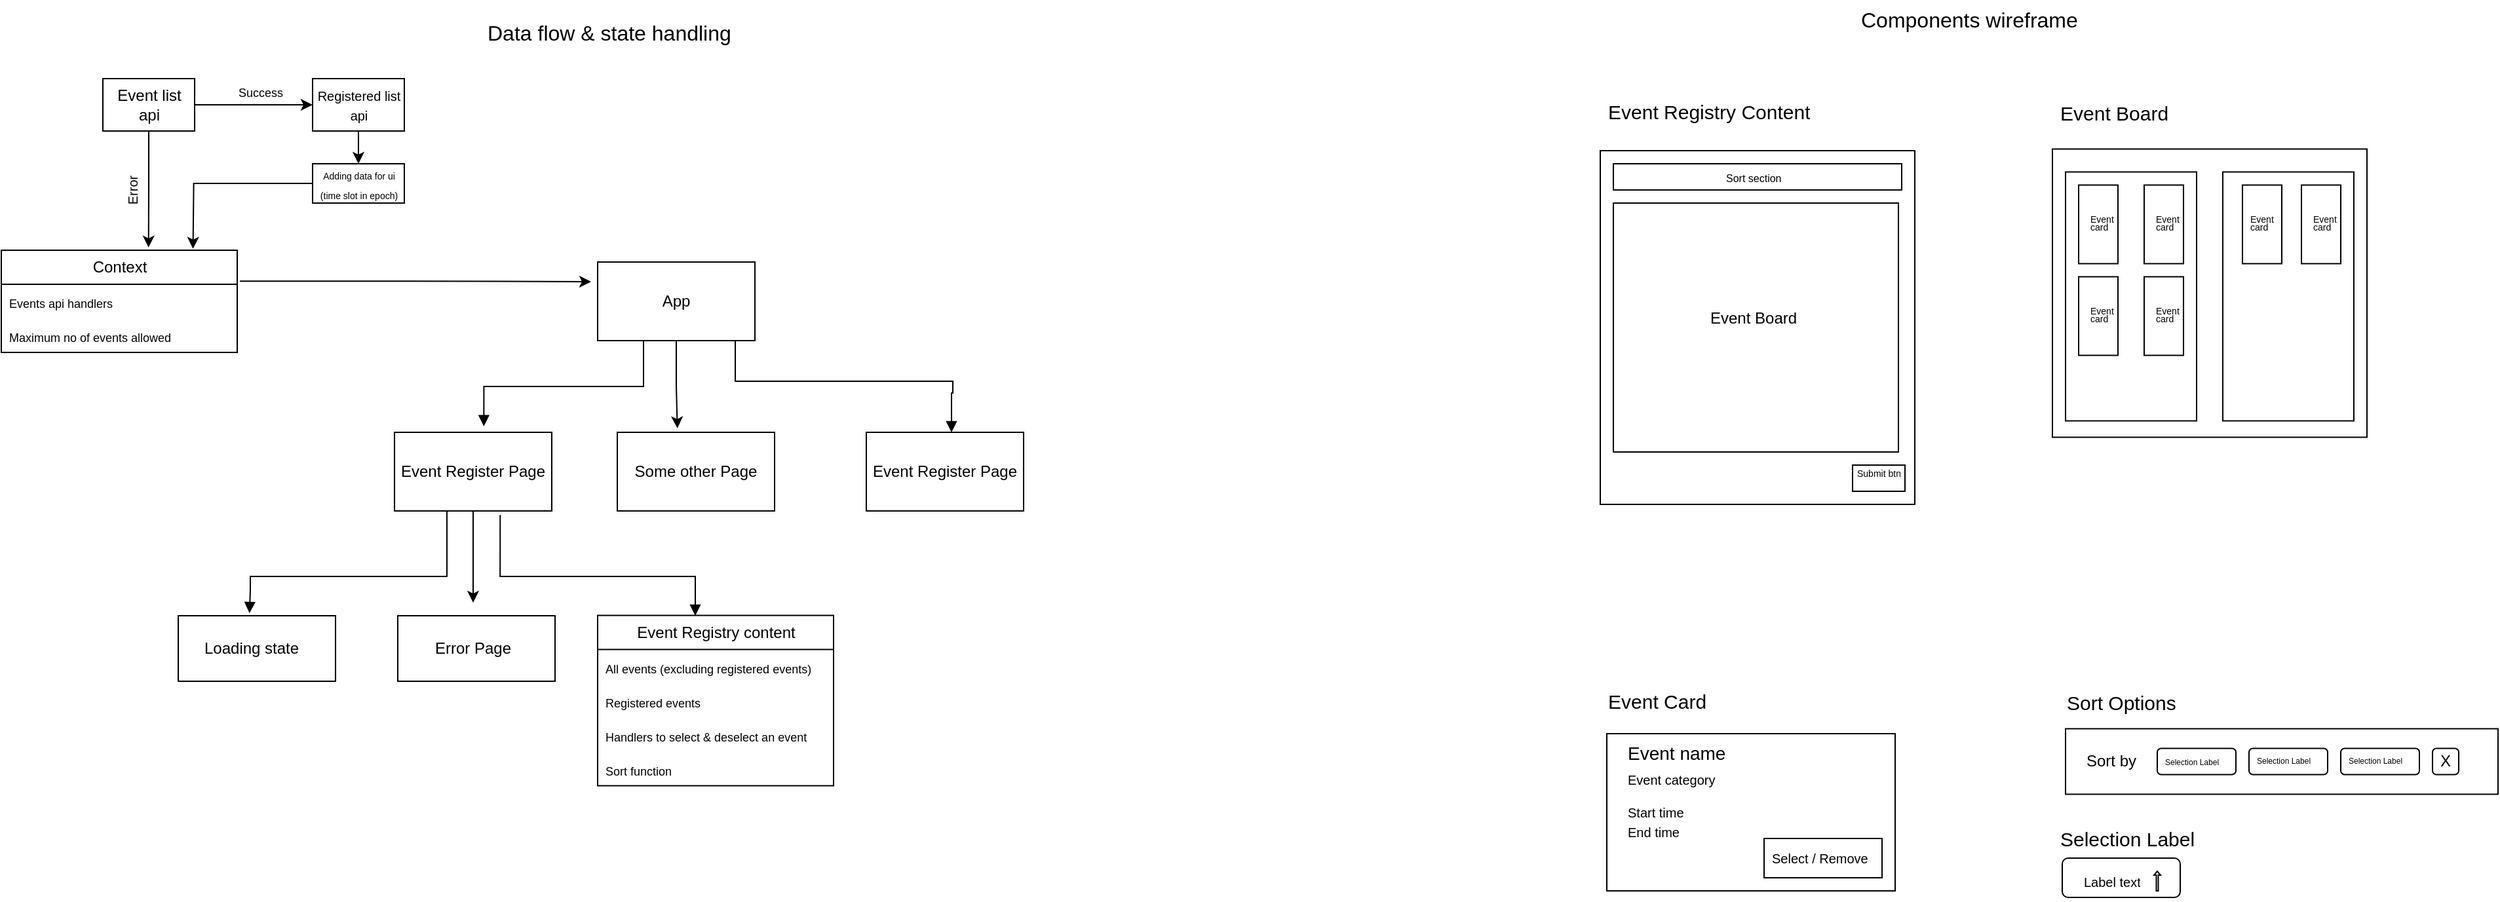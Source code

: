 <mxfile version="22.1.8" type="device">
  <diagram name="Page-1" id="b520641d-4fe3-3701-9064-5fc419738815">
    <mxGraphModel dx="3265" dy="1905" grid="1" gridSize="10" guides="1" tooltips="1" connect="1" arrows="1" fold="1" page="1" pageScale="1" pageWidth="1100" pageHeight="850" background="none" math="0" shadow="0">
      <root>
        <mxCell id="0" />
        <mxCell id="1" parent="0" />
        <mxCell id="Svbovm_mGbTtl8Jwr6Qd-7" value="" style="rounded=0;whiteSpace=wrap;html=1;" vertex="1" parent="1">
          <mxGeometry x="1330" y="185" width="240" height="270" as="geometry" />
        </mxCell>
        <mxCell id="Svbovm_mGbTtl8Jwr6Qd-3" value="" style="rounded=0;whiteSpace=wrap;html=1;" vertex="1" parent="1">
          <mxGeometry x="1340" y="225" width="217.5" height="190" as="geometry" />
        </mxCell>
        <mxCell id="Svbovm_mGbTtl8Jwr6Qd-5" value="" style="rounded=0;whiteSpace=wrap;html=1;" vertex="1" parent="1">
          <mxGeometry x="1340" y="195" width="220" height="20" as="geometry" />
        </mxCell>
        <mxCell id="Svbovm_mGbTtl8Jwr6Qd-21" value="&lt;font style=&quot;font-size: 8px;&quot;&gt;Sort section&lt;/font&gt;" style="text;strokeColor=none;fillColor=none;align=left;verticalAlign=middle;spacingLeft=4;spacingRight=4;overflow=hidden;points=[[0,0.5],[1,0.5]];portConstraint=eastwest;rotatable=0;whiteSpace=wrap;html=1;" vertex="1" parent="1">
          <mxGeometry x="1420" y="190" width="80" height="30" as="geometry" />
        </mxCell>
        <mxCell id="Svbovm_mGbTtl8Jwr6Qd-22" value="" style="rounded=0;whiteSpace=wrap;html=1;" vertex="1" parent="1">
          <mxGeometry x="1522.5" y="425" width="40" height="20" as="geometry" />
        </mxCell>
        <mxCell id="Svbovm_mGbTtl8Jwr6Qd-23" value="&lt;font style=&quot;font-size: 7px;&quot;&gt;Submit btn&lt;/font&gt;" style="text;strokeColor=none;fillColor=none;align=left;verticalAlign=middle;spacingLeft=4;spacingRight=4;overflow=hidden;points=[[0,0.5],[1,0.5]];portConstraint=eastwest;rotatable=0;whiteSpace=wrap;html=1;" vertex="1" parent="1">
          <mxGeometry x="1520" y="415" width="50" height="30" as="geometry" />
        </mxCell>
        <mxCell id="Svbovm_mGbTtl8Jwr6Qd-24" value="" style="rounded=0;whiteSpace=wrap;html=1;" vertex="1" parent="1">
          <mxGeometry x="1335" y="630" width="220" height="120" as="geometry" />
        </mxCell>
        <mxCell id="Svbovm_mGbTtl8Jwr6Qd-25" value="&lt;font style=&quot;font-size: 14px;&quot;&gt;Event name&lt;/font&gt;" style="text;strokeColor=none;fillColor=none;align=left;verticalAlign=middle;spacingLeft=4;spacingRight=4;overflow=hidden;points=[[0,0.5],[1,0.5]];portConstraint=eastwest;rotatable=0;whiteSpace=wrap;html=1;" vertex="1" parent="1">
          <mxGeometry x="1345" y="630" width="110" height="30" as="geometry" />
        </mxCell>
        <mxCell id="Svbovm_mGbTtl8Jwr6Qd-26" value="&lt;font style=&quot;font-size: 10px;&quot;&gt;Start time&lt;/font&gt;" style="text;strokeColor=none;fillColor=none;align=left;verticalAlign=middle;spacingLeft=4;spacingRight=4;overflow=hidden;points=[[0,0.5],[1,0.5]];portConstraint=eastwest;rotatable=0;whiteSpace=wrap;html=1;" vertex="1" parent="1">
          <mxGeometry x="1345" y="675" width="80" height="30" as="geometry" />
        </mxCell>
        <mxCell id="Svbovm_mGbTtl8Jwr6Qd-27" value="&lt;font style=&quot;font-size: 10px;&quot;&gt;End time&lt;/font&gt;" style="text;strokeColor=none;fillColor=none;align=left;verticalAlign=middle;spacingLeft=4;spacingRight=4;overflow=hidden;points=[[0,0.5],[1,0.5]];portConstraint=eastwest;rotatable=0;whiteSpace=wrap;html=1;" vertex="1" parent="1">
          <mxGeometry x="1345" y="690" width="80" height="30" as="geometry" />
        </mxCell>
        <mxCell id="Svbovm_mGbTtl8Jwr6Qd-28" value="&lt;font style=&quot;font-size: 10px;&quot;&gt;Event category&lt;/font&gt;" style="text;strokeColor=none;fillColor=none;align=left;verticalAlign=middle;spacingLeft=4;spacingRight=4;overflow=hidden;points=[[0,0.5],[1,0.5]];portConstraint=eastwest;rotatable=0;whiteSpace=wrap;html=1;" vertex="1" parent="1">
          <mxGeometry x="1345" y="650" width="100" height="30" as="geometry" />
        </mxCell>
        <mxCell id="Svbovm_mGbTtl8Jwr6Qd-29" value="" style="rounded=0;whiteSpace=wrap;html=1;" vertex="1" parent="1">
          <mxGeometry x="1455" y="710" width="90" height="30" as="geometry" />
        </mxCell>
        <mxCell id="Svbovm_mGbTtl8Jwr6Qd-30" value="&lt;font style=&quot;font-size: 10px;&quot;&gt;Select / Remove&lt;/font&gt;" style="text;strokeColor=none;fillColor=none;align=left;verticalAlign=middle;spacingLeft=4;spacingRight=4;overflow=hidden;points=[[0,0.5],[1,0.5]];portConstraint=eastwest;rotatable=0;whiteSpace=wrap;html=1;" vertex="1" parent="1">
          <mxGeometry x="1455" y="710" width="100" height="30" as="geometry" />
        </mxCell>
        <mxCell id="Svbovm_mGbTtl8Jwr6Qd-31" value="" style="rounded=0;whiteSpace=wrap;html=1;" vertex="1" parent="1">
          <mxGeometry x="1685" y="626.25" width="330" height="50" as="geometry" />
        </mxCell>
        <mxCell id="Svbovm_mGbTtl8Jwr6Qd-32" value="Sort by" style="text;strokeColor=none;fillColor=none;align=left;verticalAlign=middle;spacingLeft=4;spacingRight=4;overflow=hidden;points=[[0,0.5],[1,0.5]];portConstraint=eastwest;rotatable=0;whiteSpace=wrap;html=1;" vertex="1" parent="1">
          <mxGeometry x="1695" y="636.25" width="50" height="30" as="geometry" />
        </mxCell>
        <mxCell id="Svbovm_mGbTtl8Jwr6Qd-33" value="" style="rounded=1;whiteSpace=wrap;html=1;" vertex="1" parent="1">
          <mxGeometry x="1755" y="641.25" width="60" height="20" as="geometry" />
        </mxCell>
        <mxCell id="Svbovm_mGbTtl8Jwr6Qd-34" value="" style="rounded=1;whiteSpace=wrap;html=1;" vertex="1" parent="1">
          <mxGeometry x="1825" y="641.25" width="60" height="20" as="geometry" />
        </mxCell>
        <mxCell id="Svbovm_mGbTtl8Jwr6Qd-35" value="" style="rounded=1;whiteSpace=wrap;html=1;" vertex="1" parent="1">
          <mxGeometry x="1895" y="641.25" width="60" height="20" as="geometry" />
        </mxCell>
        <mxCell id="Svbovm_mGbTtl8Jwr6Qd-37" value="" style="rounded=1;whiteSpace=wrap;html=1;" vertex="1" parent="1">
          <mxGeometry x="1965" y="641.25" width="20" height="20" as="geometry" />
        </mxCell>
        <mxCell id="Svbovm_mGbTtl8Jwr6Qd-38" value="X" style="text;strokeColor=none;fillColor=none;align=left;verticalAlign=middle;spacingLeft=4;spacingRight=4;overflow=hidden;points=[[0,0.5],[1,0.5]];portConstraint=eastwest;rotatable=0;whiteSpace=wrap;html=1;" vertex="1" parent="1">
          <mxGeometry x="1965" y="636.25" width="20" height="30" as="geometry" />
        </mxCell>
        <mxCell id="Svbovm_mGbTtl8Jwr6Qd-40" value="&lt;font style=&quot;font-size: 6px;&quot;&gt;Selection Label&lt;/font&gt;" style="text;strokeColor=none;fillColor=none;align=left;verticalAlign=top;spacingLeft=4;spacingRight=4;overflow=hidden;rotatable=0;points=[[0,0.5],[1,0.5]];portConstraint=eastwest;whiteSpace=wrap;html=1;" vertex="1" parent="1">
          <mxGeometry x="1755" y="636.25" width="60" height="26" as="geometry" />
        </mxCell>
        <mxCell id="Svbovm_mGbTtl8Jwr6Qd-41" value="&lt;font style=&quot;font-size: 6px;&quot;&gt;Selection Label&lt;/font&gt;" style="text;strokeColor=none;fillColor=none;align=left;verticalAlign=top;spacingLeft=4;spacingRight=4;overflow=hidden;rotatable=0;points=[[0,0.5],[1,0.5]];portConstraint=eastwest;whiteSpace=wrap;html=1;" vertex="1" parent="1">
          <mxGeometry x="1825" y="635.25" width="60" height="26" as="geometry" />
        </mxCell>
        <mxCell id="Svbovm_mGbTtl8Jwr6Qd-42" value="&lt;font style=&quot;font-size: 6px;&quot;&gt;Selection Label&lt;/font&gt;" style="text;strokeColor=none;fillColor=none;align=left;verticalAlign=top;spacingLeft=4;spacingRight=4;overflow=hidden;rotatable=0;points=[[0,0.5],[1,0.5]];portConstraint=eastwest;whiteSpace=wrap;html=1;" vertex="1" parent="1">
          <mxGeometry x="1895" y="635.25" width="60" height="26" as="geometry" />
        </mxCell>
        <mxCell id="Svbovm_mGbTtl8Jwr6Qd-44" value="" style="rounded=1;whiteSpace=wrap;html=1;" vertex="1" parent="1">
          <mxGeometry x="1682.5" y="725" width="90" height="30" as="geometry" />
        </mxCell>
        <mxCell id="Svbovm_mGbTtl8Jwr6Qd-45" value="&lt;font style=&quot;font-size: 10px;&quot;&gt;Label text&lt;/font&gt;" style="text;strokeColor=none;fillColor=none;align=left;verticalAlign=middle;spacingLeft=4;spacingRight=4;overflow=hidden;points=[[0,0.5],[1,0.5]];portConstraint=eastwest;rotatable=0;whiteSpace=wrap;html=1;" vertex="1" parent="1">
          <mxGeometry x="1692.5" y="727.5" width="80" height="30" as="geometry" />
        </mxCell>
        <mxCell id="Svbovm_mGbTtl8Jwr6Qd-46" value="" style="shape=singleArrow;direction=north;whiteSpace=wrap;html=1;" vertex="1" parent="1">
          <mxGeometry x="1752.5" y="735" width="5" height="15" as="geometry" />
        </mxCell>
        <mxCell id="Svbovm_mGbTtl8Jwr6Qd-48" value="&lt;font style=&quot;font-size: 15px;&quot;&gt;Event Card&lt;/font&gt;" style="text;strokeColor=none;fillColor=none;align=left;verticalAlign=middle;spacingLeft=4;spacingRight=4;overflow=hidden;points=[[0,0.5],[1,0.5]];portConstraint=eastwest;rotatable=0;whiteSpace=wrap;html=1;" vertex="1" parent="1">
          <mxGeometry x="1330" y="590" width="140" height="30" as="geometry" />
        </mxCell>
        <mxCell id="Svbovm_mGbTtl8Jwr6Qd-50" value="&lt;font style=&quot;font-size: 15px;&quot;&gt;Selection Label&lt;/font&gt;" style="text;strokeColor=none;fillColor=none;align=left;verticalAlign=middle;spacingLeft=4;spacingRight=4;overflow=hidden;points=[[0,0.5],[1,0.5]];portConstraint=eastwest;rotatable=0;whiteSpace=wrap;html=1;" vertex="1" parent="1">
          <mxGeometry x="1675" y="695" width="140" height="30" as="geometry" />
        </mxCell>
        <mxCell id="Svbovm_mGbTtl8Jwr6Qd-51" value="&lt;font style=&quot;font-size: 15px;&quot;&gt;Sort Options&lt;/font&gt;" style="text;strokeColor=none;fillColor=none;align=left;verticalAlign=middle;spacingLeft=4;spacingRight=4;overflow=hidden;points=[[0,0.5],[1,0.5]];portConstraint=eastwest;rotatable=0;whiteSpace=wrap;html=1;" vertex="1" parent="1">
          <mxGeometry x="1680" y="591.25" width="110" height="30" as="geometry" />
        </mxCell>
        <mxCell id="Svbovm_mGbTtl8Jwr6Qd-52" value="" style="rounded=0;whiteSpace=wrap;html=1;" vertex="1" parent="1">
          <mxGeometry x="412.5" y="540" width="120" height="50" as="geometry" />
        </mxCell>
        <mxCell id="Svbovm_mGbTtl8Jwr6Qd-53" value="&lt;font style=&quot;font-size: 12px;&quot;&gt;Error Page&lt;/font&gt;" style="text;strokeColor=none;fillColor=none;align=left;verticalAlign=middle;spacingLeft=4;spacingRight=4;overflow=hidden;points=[[0,0.5],[1,0.5]];portConstraint=eastwest;rotatable=0;whiteSpace=wrap;html=1;" vertex="1" parent="1">
          <mxGeometry x="435" y="550" width="130" height="30" as="geometry" />
        </mxCell>
        <mxCell id="Svbovm_mGbTtl8Jwr6Qd-58" value="&lt;font style=&quot;font-size: 15px;&quot;&gt;Event Registry Content&lt;/font&gt;" style="text;strokeColor=none;fillColor=none;align=left;verticalAlign=middle;spacingLeft=4;spacingRight=4;overflow=hidden;points=[[0,0.5],[1,0.5]];portConstraint=eastwest;rotatable=0;whiteSpace=wrap;html=1;" vertex="1" parent="1">
          <mxGeometry x="1330" y="140" width="190" height="30" as="geometry" />
        </mxCell>
        <mxCell id="Svbovm_mGbTtl8Jwr6Qd-66" style="edgeStyle=orthogonalEdgeStyle;rounded=0;orthogonalLoop=1;jettySize=auto;html=1;" edge="1" parent="1" source="Svbovm_mGbTtl8Jwr6Qd-59" target="Svbovm_mGbTtl8Jwr6Qd-65">
          <mxGeometry relative="1" as="geometry" />
        </mxCell>
        <mxCell id="Svbovm_mGbTtl8Jwr6Qd-59" value="Event list api" style="rounded=0;whiteSpace=wrap;html=1;" vertex="1" parent="1">
          <mxGeometry x="187.5" y="130" width="70" height="40" as="geometry" />
        </mxCell>
        <mxCell id="Svbovm_mGbTtl8Jwr6Qd-80" style="edgeStyle=orthogonalEdgeStyle;rounded=0;orthogonalLoop=1;jettySize=auto;html=1;exitX=1.011;exitY=0.303;exitDx=0;exitDy=0;exitPerimeter=0;" edge="1" parent="1" source="Svbovm_mGbTtl8Jwr6Qd-133">
          <mxGeometry relative="1" as="geometry">
            <mxPoint x="560" y="285" as="targetPoint" />
            <mxPoint x="287.5" y="285.023" as="sourcePoint" />
          </mxGeometry>
        </mxCell>
        <UserObject label="&lt;font style=&quot;font-size: 10px;&quot;&gt;Error&lt;/font&gt;" placeholders="1" name="Variable" id="Svbovm_mGbTtl8Jwr6Qd-63">
          <mxCell style="text;html=1;strokeColor=none;fillColor=none;align=center;verticalAlign=middle;whiteSpace=wrap;overflow=hidden;rotation=270;" vertex="1" parent="1">
            <mxGeometry x="170" y="205" width="80" height="20" as="geometry" />
          </mxCell>
        </UserObject>
        <mxCell id="Svbovm_mGbTtl8Jwr6Qd-71" style="edgeStyle=orthogonalEdgeStyle;rounded=0;orthogonalLoop=1;jettySize=auto;html=1;entryX=0.5;entryY=0;entryDx=0;entryDy=0;" edge="1" parent="1" source="Svbovm_mGbTtl8Jwr6Qd-65" target="Svbovm_mGbTtl8Jwr6Qd-69">
          <mxGeometry relative="1" as="geometry" />
        </mxCell>
        <mxCell id="Svbovm_mGbTtl8Jwr6Qd-65" value="&lt;font style=&quot;font-size: 10px;&quot;&gt;Registered list api&lt;/font&gt;" style="rounded=0;whiteSpace=wrap;html=1;" vertex="1" parent="1">
          <mxGeometry x="347.5" y="130" width="70" height="40" as="geometry" />
        </mxCell>
        <UserObject label="&lt;font style=&quot;font-size: 9px;&quot;&gt;Success&lt;/font&gt;" placeholders="1" name="Variable" id="Svbovm_mGbTtl8Jwr6Qd-68">
          <mxCell style="text;html=1;strokeColor=none;fillColor=none;align=center;verticalAlign=middle;whiteSpace=wrap;overflow=hidden;rotation=0;" vertex="1" parent="1">
            <mxGeometry x="267.5" y="130" width="80" height="20" as="geometry" />
          </mxCell>
        </UserObject>
        <mxCell id="Svbovm_mGbTtl8Jwr6Qd-69" value="&lt;font style=&quot;font-size: 7px;&quot;&gt;Adding data for ui (time slot in epoch)&lt;/font&gt;" style="rounded=0;whiteSpace=wrap;html=1;" vertex="1" parent="1">
          <mxGeometry x="347.5" y="195" width="70" height="30" as="geometry" />
        </mxCell>
        <mxCell id="Svbovm_mGbTtl8Jwr6Qd-72" style="edgeStyle=orthogonalEdgeStyle;rounded=0;orthogonalLoop=1;jettySize=auto;html=1;entryX=0.653;entryY=-0.003;entryDx=0;entryDy=0;entryPerimeter=0;" edge="1" parent="1" source="Svbovm_mGbTtl8Jwr6Qd-69">
          <mxGeometry relative="1" as="geometry">
            <mxPoint x="256.27" y="259.85" as="targetPoint" />
          </mxGeometry>
        </mxCell>
        <mxCell id="Svbovm_mGbTtl8Jwr6Qd-73" style="edgeStyle=orthogonalEdgeStyle;rounded=0;orthogonalLoop=1;jettySize=auto;html=1;entryX=0.276;entryY=-0.022;entryDx=0;entryDy=0;entryPerimeter=0;" edge="1" parent="1" source="Svbovm_mGbTtl8Jwr6Qd-59">
          <mxGeometry relative="1" as="geometry">
            <mxPoint x="222.34" y="258.9" as="targetPoint" />
          </mxGeometry>
        </mxCell>
        <mxCell id="Svbovm_mGbTtl8Jwr6Qd-74" value="App" style="rounded=0;whiteSpace=wrap;html=1;" vertex="1" parent="1">
          <mxGeometry x="565" y="270" width="120" height="60" as="geometry" />
        </mxCell>
        <mxCell id="Svbovm_mGbTtl8Jwr6Qd-96" style="edgeStyle=orthogonalEdgeStyle;rounded=0;orthogonalLoop=1;jettySize=auto;html=1;" edge="1" parent="1" source="Svbovm_mGbTtl8Jwr6Qd-75">
          <mxGeometry relative="1" as="geometry">
            <mxPoint x="470" y="530" as="targetPoint" />
          </mxGeometry>
        </mxCell>
        <mxCell id="Svbovm_mGbTtl8Jwr6Qd-75" value="Event Register Page" style="rounded=0;whiteSpace=wrap;html=1;" vertex="1" parent="1">
          <mxGeometry x="410" y="400" width="120" height="60" as="geometry" />
        </mxCell>
        <mxCell id="Svbovm_mGbTtl8Jwr6Qd-77" value="Some other Page" style="rounded=0;whiteSpace=wrap;html=1;" vertex="1" parent="1">
          <mxGeometry x="580" y="400" width="120" height="60" as="geometry" />
        </mxCell>
        <mxCell id="Svbovm_mGbTtl8Jwr6Qd-78" value="Event Register Page" style="rounded=0;whiteSpace=wrap;html=1;" vertex="1" parent="1">
          <mxGeometry x="770" y="400" width="120" height="60" as="geometry" />
        </mxCell>
        <mxCell id="Svbovm_mGbTtl8Jwr6Qd-81" value="" style="endArrow=block;endFill=1;html=1;edgeStyle=orthogonalEdgeStyle;align=left;verticalAlign=top;rounded=0;exitX=0;exitY=1;exitDx=0;exitDy=0;entryX=0.568;entryY=-0.077;entryDx=0;entryDy=0;entryPerimeter=0;" edge="1" parent="1" source="Svbovm_mGbTtl8Jwr6Qd-74" target="Svbovm_mGbTtl8Jwr6Qd-75">
          <mxGeometry x="-1" relative="1" as="geometry">
            <mxPoint x="240" y="430" as="sourcePoint" />
            <mxPoint x="400" y="430" as="targetPoint" />
            <Array as="points">
              <mxPoint x="600" y="330" />
              <mxPoint x="600" y="365" />
              <mxPoint x="478" y="365" />
            </Array>
          </mxGeometry>
        </mxCell>
        <mxCell id="Svbovm_mGbTtl8Jwr6Qd-84" style="edgeStyle=orthogonalEdgeStyle;rounded=0;orthogonalLoop=1;jettySize=auto;html=1;entryX=0.382;entryY=-0.052;entryDx=0;entryDy=0;entryPerimeter=0;" edge="1" parent="1" source="Svbovm_mGbTtl8Jwr6Qd-74" target="Svbovm_mGbTtl8Jwr6Qd-77">
          <mxGeometry relative="1" as="geometry" />
        </mxCell>
        <mxCell id="Svbovm_mGbTtl8Jwr6Qd-85" value="" style="endArrow=block;endFill=1;html=1;edgeStyle=orthogonalEdgeStyle;align=left;verticalAlign=top;rounded=0;" edge="1" parent="1">
          <mxGeometry x="-1" relative="1" as="geometry">
            <mxPoint x="670" y="330" as="sourcePoint" />
            <mxPoint x="835" y="400" as="targetPoint" />
            <Array as="points">
              <mxPoint x="670" y="361" />
              <mxPoint x="836" y="361" />
              <mxPoint x="836" y="370" />
              <mxPoint x="835" y="370" />
            </Array>
          </mxGeometry>
        </mxCell>
        <mxCell id="Svbovm_mGbTtl8Jwr6Qd-88" value="" style="rounded=0;whiteSpace=wrap;html=1;" vertex="1" parent="1">
          <mxGeometry x="245" y="540" width="120" height="50" as="geometry" />
        </mxCell>
        <mxCell id="Svbovm_mGbTtl8Jwr6Qd-89" value="&lt;font style=&quot;font-size: 12px;&quot;&gt;Loading state&lt;/font&gt;" style="text;strokeColor=none;fillColor=none;align=left;verticalAlign=middle;spacingLeft=4;spacingRight=4;overflow=hidden;points=[[0,0.5],[1,0.5]];portConstraint=eastwest;rotatable=0;whiteSpace=wrap;html=1;" vertex="1" parent="1">
          <mxGeometry x="258.75" y="550" width="130" height="30" as="geometry" />
        </mxCell>
        <mxCell id="Svbovm_mGbTtl8Jwr6Qd-97" value="" style="endArrow=block;endFill=1;html=1;edgeStyle=orthogonalEdgeStyle;align=left;verticalAlign=top;rounded=0;exitX=0.25;exitY=1;exitDx=0;exitDy=0;entryX=0.453;entryY=-0.04;entryDx=0;entryDy=0;entryPerimeter=0;" edge="1" parent="1" source="Svbovm_mGbTtl8Jwr6Qd-75" target="Svbovm_mGbTtl8Jwr6Qd-88">
          <mxGeometry x="-1" relative="1" as="geometry">
            <mxPoint x="450" y="570" as="sourcePoint" />
            <mxPoint x="280" y="520" as="targetPoint" />
            <Array as="points">
              <mxPoint x="450" y="460" />
              <mxPoint x="450" y="510" />
              <mxPoint x="300" y="510" />
              <mxPoint x="300" y="520" />
              <mxPoint x="299" y="520" />
            </Array>
          </mxGeometry>
        </mxCell>
        <mxCell id="Svbovm_mGbTtl8Jwr6Qd-100" value="" style="endArrow=block;endFill=1;html=1;edgeStyle=orthogonalEdgeStyle;align=left;verticalAlign=top;rounded=0;entryX=0.5;entryY=0;entryDx=0;entryDy=0;exitX=0.672;exitY=1.052;exitDx=0;exitDy=0;exitPerimeter=0;" edge="1" parent="1" source="Svbovm_mGbTtl8Jwr6Qd-75">
          <mxGeometry x="-1" relative="1" as="geometry">
            <mxPoint x="490" y="470" as="sourcePoint" />
            <mxPoint x="639.5" y="540" as="targetPoint" />
            <Array as="points">
              <mxPoint x="491" y="510" />
              <mxPoint x="639" y="510" />
            </Array>
          </mxGeometry>
        </mxCell>
        <mxCell id="Svbovm_mGbTtl8Jwr6Qd-106" value="" style="rounded=0;whiteSpace=wrap;html=1;" vertex="1" parent="1">
          <mxGeometry x="1675" y="183.75" width="240" height="220" as="geometry" />
        </mxCell>
        <mxCell id="Svbovm_mGbTtl8Jwr6Qd-107" value="" style="rounded=0;whiteSpace=wrap;html=1;" vertex="1" parent="1">
          <mxGeometry x="1685" y="201.25" width="100" height="190" as="geometry" />
        </mxCell>
        <mxCell id="Svbovm_mGbTtl8Jwr6Qd-108" value="" style="rounded=0;whiteSpace=wrap;html=1;" vertex="1" parent="1">
          <mxGeometry x="1805" y="201.25" width="100" height="190" as="geometry" />
        </mxCell>
        <mxCell id="Svbovm_mGbTtl8Jwr6Qd-110" value="" style="rounded=0;whiteSpace=wrap;html=1;" vertex="1" parent="1">
          <mxGeometry x="1695" y="211.25" width="30" height="60" as="geometry" />
        </mxCell>
        <mxCell id="Svbovm_mGbTtl8Jwr6Qd-111" value="" style="rounded=0;whiteSpace=wrap;html=1;" vertex="1" parent="1">
          <mxGeometry x="1745" y="211.25" width="30" height="60" as="geometry" />
        </mxCell>
        <mxCell id="Svbovm_mGbTtl8Jwr6Qd-112" value="" style="rounded=0;whiteSpace=wrap;html=1;" vertex="1" parent="1">
          <mxGeometry x="1820" y="211.25" width="30" height="60" as="geometry" />
        </mxCell>
        <mxCell id="Svbovm_mGbTtl8Jwr6Qd-113" value="" style="rounded=0;whiteSpace=wrap;html=1;" vertex="1" parent="1">
          <mxGeometry x="1865" y="211.25" width="30" height="60" as="geometry" />
        </mxCell>
        <mxCell id="Svbovm_mGbTtl8Jwr6Qd-114" value="" style="rounded=0;whiteSpace=wrap;html=1;" vertex="1" parent="1">
          <mxGeometry x="1695" y="281.25" width="30" height="60" as="geometry" />
        </mxCell>
        <mxCell id="Svbovm_mGbTtl8Jwr6Qd-115" value="" style="rounded=0;whiteSpace=wrap;html=1;" vertex="1" parent="1">
          <mxGeometry x="1745" y="281.25" width="30" height="60" as="geometry" />
        </mxCell>
        <mxCell id="Svbovm_mGbTtl8Jwr6Qd-116" value="&lt;p style=&quot;line-height: 10%;&quot;&gt;&lt;font style=&quot;font-size: 7px;&quot;&gt;Event &lt;br&gt;&lt;br&gt;&lt;br&gt;card&lt;/font&gt;&lt;/p&gt;" style="text;strokeColor=none;fillColor=none;align=left;verticalAlign=middle;spacingLeft=4;spacingRight=4;overflow=hidden;points=[[0,0.5],[1,0.5]];portConstraint=eastwest;rotatable=0;whiteSpace=wrap;html=1;" vertex="1" parent="1">
          <mxGeometry x="1697.5" y="221.25" width="37.5" height="30" as="geometry" />
        </mxCell>
        <mxCell id="Svbovm_mGbTtl8Jwr6Qd-117" value="&lt;p style=&quot;line-height: 10%;&quot;&gt;&lt;font style=&quot;font-size: 7px;&quot;&gt;Event &lt;br&gt;&lt;br&gt;&lt;br&gt;card&lt;/font&gt;&lt;/p&gt;" style="text;strokeColor=none;fillColor=none;align=left;verticalAlign=middle;spacingLeft=4;spacingRight=4;overflow=hidden;points=[[0,0.5],[1,0.5]];portConstraint=eastwest;rotatable=0;whiteSpace=wrap;html=1;" vertex="1" parent="1">
          <mxGeometry x="1747.5" y="221.25" width="37.5" height="30" as="geometry" />
        </mxCell>
        <mxCell id="Svbovm_mGbTtl8Jwr6Qd-118" value="&lt;p style=&quot;line-height: 10%;&quot;&gt;&lt;font style=&quot;font-size: 7px;&quot;&gt;Event &lt;br&gt;&lt;br&gt;&lt;br&gt;card&lt;/font&gt;&lt;/p&gt;" style="text;strokeColor=none;fillColor=none;align=left;verticalAlign=middle;spacingLeft=4;spacingRight=4;overflow=hidden;points=[[0,0.5],[1,0.5]];portConstraint=eastwest;rotatable=0;whiteSpace=wrap;html=1;" vertex="1" parent="1">
          <mxGeometry x="1820" y="221.25" width="37.5" height="30" as="geometry" />
        </mxCell>
        <mxCell id="Svbovm_mGbTtl8Jwr6Qd-119" value="&lt;p style=&quot;line-height: 10%;&quot;&gt;&lt;font style=&quot;font-size: 7px;&quot;&gt;Event &lt;br&gt;&lt;br&gt;&lt;br&gt;card&lt;/font&gt;&lt;/p&gt;" style="text;strokeColor=none;fillColor=none;align=left;verticalAlign=middle;spacingLeft=4;spacingRight=4;overflow=hidden;points=[[0,0.5],[1,0.5]];portConstraint=eastwest;rotatable=0;whiteSpace=wrap;html=1;" vertex="1" parent="1">
          <mxGeometry x="1867.5" y="221.25" width="37.5" height="30" as="geometry" />
        </mxCell>
        <mxCell id="Svbovm_mGbTtl8Jwr6Qd-120" value="&lt;p style=&quot;line-height: 10%;&quot;&gt;&lt;font style=&quot;font-size: 7px;&quot;&gt;Event &lt;br&gt;&lt;br&gt;&lt;br&gt;card&lt;/font&gt;&lt;/p&gt;" style="text;strokeColor=none;fillColor=none;align=left;verticalAlign=middle;spacingLeft=4;spacingRight=4;overflow=hidden;points=[[0,0.5],[1,0.5]];portConstraint=eastwest;rotatable=0;whiteSpace=wrap;html=1;" vertex="1" parent="1">
          <mxGeometry x="1697.5" y="291.25" width="37.5" height="30" as="geometry" />
        </mxCell>
        <mxCell id="Svbovm_mGbTtl8Jwr6Qd-121" value="&lt;p style=&quot;line-height: 10%;&quot;&gt;&lt;font style=&quot;font-size: 7px;&quot;&gt;Event &lt;br&gt;&lt;br&gt;&lt;br&gt;card&lt;/font&gt;&lt;/p&gt;" style="text;strokeColor=none;fillColor=none;align=left;verticalAlign=middle;spacingLeft=4;spacingRight=4;overflow=hidden;points=[[0,0.5],[1,0.5]];portConstraint=eastwest;rotatable=0;whiteSpace=wrap;html=1;" vertex="1" parent="1">
          <mxGeometry x="1747.5" y="291.25" width="37.5" height="30" as="geometry" />
        </mxCell>
        <mxCell id="Svbovm_mGbTtl8Jwr6Qd-125" value="&lt;font style=&quot;font-size: 15px;&quot;&gt;Event Board&lt;/font&gt;" style="text;strokeColor=none;fillColor=none;align=left;verticalAlign=middle;spacingLeft=4;spacingRight=4;overflow=hidden;points=[[0,0.5],[1,0.5]];portConstraint=eastwest;rotatable=0;whiteSpace=wrap;html=1;" vertex="1" parent="1">
          <mxGeometry x="1675" y="141.25" width="190" height="30" as="geometry" />
        </mxCell>
        <mxCell id="Svbovm_mGbTtl8Jwr6Qd-126" style="edgeStyle=orthogonalEdgeStyle;rounded=0;orthogonalLoop=1;jettySize=auto;html=1;exitX=0.5;exitY=1;exitDx=0;exitDy=0;" edge="1" parent="1" source="Svbovm_mGbTtl8Jwr6Qd-106" target="Svbovm_mGbTtl8Jwr6Qd-106">
          <mxGeometry relative="1" as="geometry" />
        </mxCell>
        <mxCell id="Svbovm_mGbTtl8Jwr6Qd-127" value="Event Board" style="text;strokeColor=none;fillColor=none;align=left;verticalAlign=middle;spacingLeft=4;spacingRight=4;overflow=hidden;points=[[0,0.5],[1,0.5]];portConstraint=eastwest;rotatable=0;whiteSpace=wrap;html=1;" vertex="1" parent="1">
          <mxGeometry x="1407.5" y="300" width="80" height="25" as="geometry" />
        </mxCell>
        <mxCell id="Svbovm_mGbTtl8Jwr6Qd-129" value="Event Registry content" style="swimlane;fontStyle=0;childLayout=stackLayout;horizontal=1;startSize=26;fillColor=none;horizontalStack=0;resizeParent=1;resizeParentMax=0;resizeLast=0;collapsible=1;marginBottom=0;html=1;" vertex="1" parent="1">
          <mxGeometry x="565" y="539.75" width="180" height="130" as="geometry">
            <mxRectangle x="565" y="539.75" width="160" height="30" as="alternateBounds" />
          </mxGeometry>
        </mxCell>
        <mxCell id="Svbovm_mGbTtl8Jwr6Qd-130" value="&lt;font style=&quot;font-size: 9px;&quot;&gt;All events (excluding registered events)&lt;/font&gt;" style="text;strokeColor=none;fillColor=none;align=left;verticalAlign=top;spacingLeft=4;spacingRight=4;overflow=hidden;rotatable=0;points=[[0,0.5],[1,0.5]];portConstraint=eastwest;whiteSpace=wrap;html=1;" vertex="1" parent="Svbovm_mGbTtl8Jwr6Qd-129">
          <mxGeometry y="26" width="180" height="26" as="geometry" />
        </mxCell>
        <mxCell id="Svbovm_mGbTtl8Jwr6Qd-131" value="&lt;font style=&quot;font-size: 9px;&quot;&gt;Registered events&lt;/font&gt;" style="text;strokeColor=none;fillColor=none;align=left;verticalAlign=top;spacingLeft=4;spacingRight=4;overflow=hidden;rotatable=0;points=[[0,0.5],[1,0.5]];portConstraint=eastwest;whiteSpace=wrap;html=1;" vertex="1" parent="Svbovm_mGbTtl8Jwr6Qd-129">
          <mxGeometry y="52" width="180" height="26" as="geometry" />
        </mxCell>
        <mxCell id="Svbovm_mGbTtl8Jwr6Qd-138" value="&lt;font style=&quot;font-size: 9px;&quot;&gt;Handlers to select &amp;amp; deselect an event&lt;/font&gt;" style="text;strokeColor=none;fillColor=none;align=left;verticalAlign=top;spacingLeft=4;spacingRight=4;overflow=hidden;rotatable=0;points=[[0,0.5],[1,0.5]];portConstraint=eastwest;whiteSpace=wrap;html=1;" vertex="1" parent="Svbovm_mGbTtl8Jwr6Qd-129">
          <mxGeometry y="78" width="180" height="26" as="geometry" />
        </mxCell>
        <mxCell id="Svbovm_mGbTtl8Jwr6Qd-132" value="&lt;font style=&quot;font-size: 9px;&quot;&gt;Sort function&lt;/font&gt;" style="text;strokeColor=none;fillColor=none;align=left;verticalAlign=top;spacingLeft=4;spacingRight=4;overflow=hidden;rotatable=0;points=[[0,0.5],[1,0.5]];portConstraint=eastwest;whiteSpace=wrap;html=1;" vertex="1" parent="Svbovm_mGbTtl8Jwr6Qd-129">
          <mxGeometry y="104" width="180" height="26" as="geometry" />
        </mxCell>
        <mxCell id="Svbovm_mGbTtl8Jwr6Qd-133" value="Context" style="swimlane;fontStyle=0;childLayout=stackLayout;horizontal=1;startSize=26;fillColor=none;horizontalStack=0;resizeParent=1;resizeParentMax=0;resizeLast=0;collapsible=1;marginBottom=0;html=1;" vertex="1" parent="1">
          <mxGeometry x="110" y="261" width="180" height="78" as="geometry">
            <mxRectangle x="110" y="261" width="160" height="30" as="alternateBounds" />
          </mxGeometry>
        </mxCell>
        <mxCell id="Svbovm_mGbTtl8Jwr6Qd-134" value="&lt;font style=&quot;font-size: 9px;&quot;&gt;Events api handlers&lt;/font&gt;" style="text;strokeColor=none;fillColor=none;align=left;verticalAlign=top;spacingLeft=4;spacingRight=4;overflow=hidden;rotatable=0;points=[[0,0.5],[1,0.5]];portConstraint=eastwest;whiteSpace=wrap;html=1;" vertex="1" parent="Svbovm_mGbTtl8Jwr6Qd-133">
          <mxGeometry y="26" width="180" height="26" as="geometry" />
        </mxCell>
        <mxCell id="Svbovm_mGbTtl8Jwr6Qd-135" value="&lt;font style=&quot;font-size: 9px;&quot;&gt;Maximum no of events allowed&lt;/font&gt;" style="text;strokeColor=none;fillColor=none;align=left;verticalAlign=top;spacingLeft=4;spacingRight=4;overflow=hidden;rotatable=0;points=[[0,0.5],[1,0.5]];portConstraint=eastwest;whiteSpace=wrap;html=1;" vertex="1" parent="Svbovm_mGbTtl8Jwr6Qd-133">
          <mxGeometry y="52" width="180" height="26" as="geometry" />
        </mxCell>
        <mxCell id="Svbovm_mGbTtl8Jwr6Qd-139" value="&lt;font style=&quot;font-size: 16px;&quot;&gt;Components wireframe&lt;/font&gt;" style="text;strokeColor=none;fillColor=none;align=left;verticalAlign=middle;spacingLeft=4;spacingRight=4;overflow=hidden;points=[[0,0.5],[1,0.5]];portConstraint=eastwest;rotatable=0;whiteSpace=wrap;html=1;" vertex="1" parent="1">
          <mxGeometry x="1522.5" y="70" width="290" height="30" as="geometry" />
        </mxCell>
        <mxCell id="Svbovm_mGbTtl8Jwr6Qd-140" value="&lt;font style=&quot;font-size: 16px;&quot;&gt;Data flow &amp;amp; state handling&lt;/font&gt;" style="text;strokeColor=none;fillColor=none;align=left;verticalAlign=middle;spacingLeft=4;spacingRight=4;overflow=hidden;points=[[0,0.5],[1,0.5]];portConstraint=eastwest;rotatable=0;whiteSpace=wrap;html=1;" vertex="1" parent="1">
          <mxGeometry x="475" y="80" width="210" height="30" as="geometry" />
        </mxCell>
      </root>
    </mxGraphModel>
  </diagram>
</mxfile>
